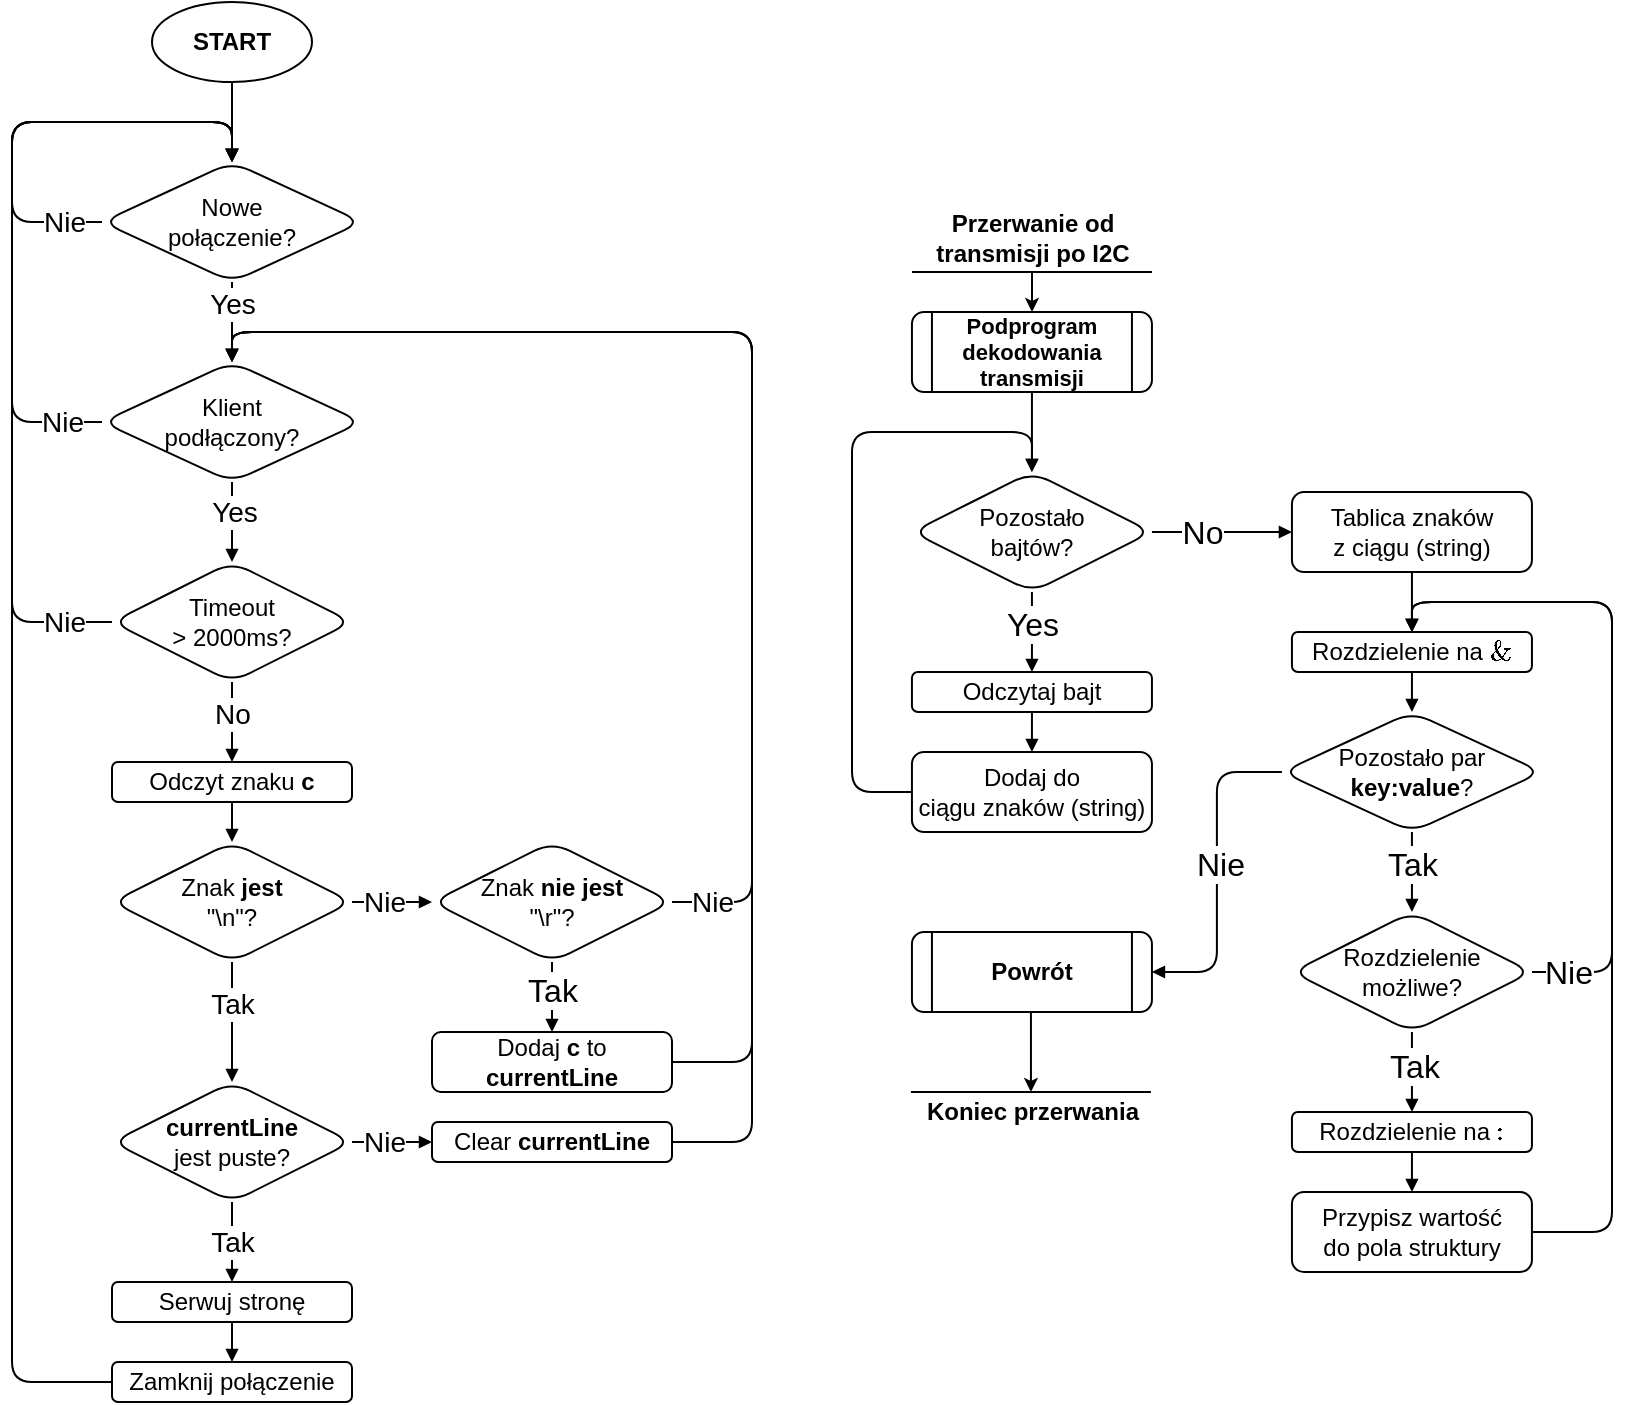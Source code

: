 <mxfile version="21.6.8" type="device">
  <diagram name="Page-1" id="bfn0fZ-irHN9iNtzZczI">
    <mxGraphModel dx="1819" dy="1214" grid="1" gridSize="5" guides="1" tooltips="1" connect="1" arrows="1" fold="1" page="0" pageScale="1" pageWidth="1169" pageHeight="827" math="0" shadow="0">
      <root>
        <mxCell id="0" />
        <mxCell id="1" parent="0" />
        <mxCell id="fBMT8fSlZUNq6wW_new5-80" style="edgeStyle=orthogonalEdgeStyle;rounded=1;orthogonalLoop=1;jettySize=auto;html=1;fontSize=12;startSize=8;endSize=4;entryX=0.5;entryY=0;entryDx=0;entryDy=0;fontFamily=Arimo;endArrow=block;endFill=1;" parent="1" source="fBMT8fSlZUNq6wW_new5-76" target="fBMT8fSlZUNq6wW_new5-29" edge="1">
          <mxGeometry relative="1" as="geometry">
            <mxPoint x="300" y="445" as="targetPoint" />
            <Array as="points">
              <mxPoint x="260" y="490" />
              <mxPoint x="260" y="85" />
              <mxPoint y="85" />
            </Array>
          </mxGeometry>
        </mxCell>
        <mxCell id="fBMT8fSlZUNq6wW_new5-73" style="edgeStyle=orthogonalEdgeStyle;rounded=1;orthogonalLoop=1;jettySize=auto;html=1;entryX=0.5;entryY=0;entryDx=0;entryDy=0;fontSize=12;startSize=8;endSize=4;fontFamily=Arimo;endArrow=block;endFill=1;" parent="1" source="fBMT8fSlZUNq6wW_new5-58" target="fBMT8fSlZUNq6wW_new5-29" edge="1">
          <mxGeometry relative="1" as="geometry">
            <Array as="points">
              <mxPoint x="260" y="450" />
              <mxPoint x="260" y="85" />
              <mxPoint y="85" />
            </Array>
          </mxGeometry>
        </mxCell>
        <mxCell id="fBMT8fSlZUNq6wW_new5-39" style="edgeStyle=none;curved=1;rounded=0;orthogonalLoop=1;jettySize=auto;html=1;fontSize=12;startSize=8;endSize=4;fontFamily=Arimo;endArrow=block;endFill=1;entryX=0.5;entryY=0;entryDx=0;entryDy=0;" parent="1" source="fBMT8fSlZUNq6wW_new5-2" target="fBMT8fSlZUNq6wW_new5-26" edge="1">
          <mxGeometry relative="1" as="geometry">
            <mxPoint x="30" y="-10" as="targetPoint" />
          </mxGeometry>
        </mxCell>
        <mxCell id="fBMT8fSlZUNq6wW_new5-2" value="START" style="ellipse;whiteSpace=wrap;html=1;fontSize=12;fontFamily=Arimo;fontStyle=1" parent="1" vertex="1">
          <mxGeometry x="-40" y="-80" width="80" height="40" as="geometry" />
        </mxCell>
        <mxCell id="fBMT8fSlZUNq6wW_new5-31" style="edgeStyle=none;curved=1;rounded=0;orthogonalLoop=1;jettySize=auto;html=1;fontSize=12;startSize=8;endSize=4;fontFamily=Arimo;exitX=0.5;exitY=1;exitDx=0;exitDy=0;exitPerimeter=0;endArrow=block;endFill=1;" parent="1" source="fBMT8fSlZUNq6wW_new5-26" target="fBMT8fSlZUNq6wW_new5-29" edge="1">
          <mxGeometry relative="1" as="geometry" />
        </mxCell>
        <mxCell id="fBMT8fSlZUNq6wW_new5-32" value="Yes" style="edgeLabel;html=1;align=center;verticalAlign=middle;resizable=0;points=[];fontSize=14;fontFamily=Arimo;" parent="fBMT8fSlZUNq6wW_new5-31" vertex="1" connectable="0">
          <mxGeometry x="-0.322" y="1" relative="1" as="geometry">
            <mxPoint x="-1" y="-3" as="offset" />
          </mxGeometry>
        </mxCell>
        <mxCell id="IlMoIgSYZMp1n6M1-Ipx-1" style="edgeStyle=orthogonalEdgeStyle;rounded=1;orthogonalLoop=1;jettySize=auto;html=1;fontSize=12;startSize=8;endSize=4;endArrow=block;endFill=1;exitX=0;exitY=0.5;exitDx=0;exitDy=0;entryX=0.5;entryY=0;entryDx=0;entryDy=0;fontFamily=Arimo;" parent="1" source="fBMT8fSlZUNq6wW_new5-26" target="fBMT8fSlZUNq6wW_new5-26" edge="1">
          <mxGeometry relative="1" as="geometry">
            <mxPoint x="-85" y="-80" as="targetPoint" />
            <mxPoint x="-200" as="sourcePoint" />
            <Array as="points">
              <mxPoint x="-110" y="30" />
              <mxPoint x="-110" y="-20" />
              <mxPoint y="-20" />
            </Array>
          </mxGeometry>
        </mxCell>
        <mxCell id="IlMoIgSYZMp1n6M1-Ipx-2" value="Nie" style="edgeLabel;html=1;align=center;verticalAlign=middle;resizable=0;points=[];fontSize=14;fontFamily=Arimo;" parent="IlMoIgSYZMp1n6M1-Ipx-1" vertex="1" connectable="0">
          <mxGeometry x="-0.749" y="-1" relative="1" as="geometry">
            <mxPoint x="9" y="1" as="offset" />
          </mxGeometry>
        </mxCell>
        <mxCell id="fBMT8fSlZUNq6wW_new5-26" value="Nowe&lt;br&gt;połączenie?" style="rhombus;whiteSpace=wrap;html=1;fontFamily=Arimo;fontSize=12;strokeWidth=1;rounded=1;" parent="1" vertex="1">
          <mxGeometry x="-65" width="130" height="60" as="geometry" />
        </mxCell>
        <mxCell id="fBMT8fSlZUNq6wW_new5-33" style="edgeStyle=none;curved=1;rounded=0;orthogonalLoop=1;jettySize=auto;html=1;fontSize=12;startSize=8;endSize=4;fontFamily=Arimo;endArrow=block;endFill=1;" parent="1" source="fBMT8fSlZUNq6wW_new5-29" target="fBMT8fSlZUNq6wW_new5-30" edge="1">
          <mxGeometry relative="1" as="geometry" />
        </mxCell>
        <mxCell id="fBMT8fSlZUNq6wW_new5-34" value="Yes" style="edgeLabel;html=1;align=center;verticalAlign=middle;resizable=0;points=[];fontSize=14;fontFamily=Arimo;" parent="fBMT8fSlZUNq6wW_new5-33" vertex="1" connectable="0">
          <mxGeometry x="-0.406" y="1" relative="1" as="geometry">
            <mxPoint y="3" as="offset" />
          </mxGeometry>
        </mxCell>
        <mxCell id="fBMT8fSlZUNq6wW_new5-70" style="edgeStyle=orthogonalEdgeStyle;rounded=1;orthogonalLoop=1;jettySize=auto;html=1;fontSize=12;startSize=8;endSize=4;exitX=0;exitY=0.5;exitDx=0;exitDy=0;fontFamily=Arimo;endArrow=block;endFill=1;entryX=0.5;entryY=0;entryDx=0;entryDy=0;" parent="1" source="fBMT8fSlZUNq6wW_new5-29" target="fBMT8fSlZUNq6wW_new5-26" edge="1">
          <mxGeometry relative="1" as="geometry">
            <Array as="points">
              <mxPoint x="-110" y="130" />
              <mxPoint x="-110" y="-20" />
              <mxPoint y="-20" />
            </Array>
            <mxPoint x="25" y="-30" as="targetPoint" />
          </mxGeometry>
        </mxCell>
        <mxCell id="fBMT8fSlZUNq6wW_new5-71" value="Nie" style="edgeLabel;html=1;align=center;verticalAlign=middle;resizable=0;points=[];fontSize=14;fontFamily=Arimo;" parent="fBMT8fSlZUNq6wW_new5-70" vertex="1" connectable="0">
          <mxGeometry x="-0.88" y="-1" relative="1" as="geometry">
            <mxPoint x="-1" y="1" as="offset" />
          </mxGeometry>
        </mxCell>
        <mxCell id="fBMT8fSlZUNq6wW_new5-29" value="Klient&lt;br&gt;podłączony?" style="rhombus;whiteSpace=wrap;html=1;fontFamily=Arimo;fontSize=12;strokeWidth=1;rounded=1;" parent="1" vertex="1">
          <mxGeometry x="-65" y="100" width="130" height="60" as="geometry" />
        </mxCell>
        <mxCell id="fBMT8fSlZUNq6wW_new5-50" style="edgeStyle=none;curved=1;rounded=0;orthogonalLoop=1;jettySize=auto;html=1;fontSize=12;startSize=8;endSize=4;fontFamily=Arimo;endArrow=block;endFill=1;" parent="1" source="fBMT8fSlZUNq6wW_new5-30" target="fBMT8fSlZUNq6wW_new5-40" edge="1">
          <mxGeometry relative="1" as="geometry" />
        </mxCell>
        <mxCell id="fBMT8fSlZUNq6wW_new5-51" value="No" style="edgeLabel;html=1;align=center;verticalAlign=middle;resizable=0;points=[];fontSize=14;fontFamily=Arimo;" parent="fBMT8fSlZUNq6wW_new5-50" vertex="1" connectable="0">
          <mxGeometry x="-0.633" relative="1" as="geometry">
            <mxPoint y="8" as="offset" />
          </mxGeometry>
        </mxCell>
        <mxCell id="fBMT8fSlZUNq6wW_new5-68" style="edgeStyle=orthogonalEdgeStyle;rounded=1;orthogonalLoop=1;jettySize=auto;html=1;fontSize=12;startSize=8;endSize=4;exitX=0;exitY=0.5;exitDx=0;exitDy=0;fontFamily=Arimo;endArrow=block;endFill=1;entryX=0.5;entryY=0;entryDx=0;entryDy=0;" parent="1" source="fBMT8fSlZUNq6wW_new5-30" target="fBMT8fSlZUNq6wW_new5-26" edge="1">
          <mxGeometry relative="1" as="geometry">
            <Array as="points">
              <mxPoint x="-110" y="230" />
              <mxPoint x="-110" y="-20" />
              <mxPoint y="-20" />
            </Array>
            <mxPoint x="-20" y="-30" as="targetPoint" />
          </mxGeometry>
        </mxCell>
        <mxCell id="fBMT8fSlZUNq6wW_new5-69" value="Nie" style="edgeLabel;html=1;align=center;verticalAlign=middle;resizable=0;points=[];fontSize=14;fontFamily=Arimo;" parent="fBMT8fSlZUNq6wW_new5-68" vertex="1" connectable="0">
          <mxGeometry x="-0.867" y="-1" relative="1" as="geometry">
            <mxPoint x="4" y="1" as="offset" />
          </mxGeometry>
        </mxCell>
        <mxCell id="fBMT8fSlZUNq6wW_new5-30" value="Timeout&lt;br&gt;&amp;gt; 2000ms?" style="rhombus;whiteSpace=wrap;html=1;fontFamily=Arimo;fontSize=12;strokeWidth=1;rounded=1;" parent="1" vertex="1">
          <mxGeometry x="-60" y="200" width="120" height="60" as="geometry" />
        </mxCell>
        <mxCell id="fBMT8fSlZUNq6wW_new5-88" style="edgeStyle=none;curved=1;rounded=0;orthogonalLoop=1;jettySize=auto;html=1;fontSize=12;startSize=8;endSize=4;fontFamily=Arimo;endArrow=block;endFill=1;" parent="1" source="fBMT8fSlZUNq6wW_new5-40" target="fBMT8fSlZUNq6wW_new5-41" edge="1">
          <mxGeometry relative="1" as="geometry" />
        </mxCell>
        <mxCell id="fBMT8fSlZUNq6wW_new5-40" value="Odczyt znaku&amp;nbsp;&lt;b&gt;c&lt;/b&gt;" style="rounded=1;whiteSpace=wrap;html=1;fontSize=12;fontFamily=Arimo;" parent="1" vertex="1">
          <mxGeometry x="-60" y="300" width="120" height="20" as="geometry" />
        </mxCell>
        <mxCell id="fBMT8fSlZUNq6wW_new5-44" style="edgeStyle=none;curved=1;rounded=0;orthogonalLoop=1;jettySize=auto;html=1;fontSize=12;startSize=8;endSize=4;fontFamily=Arimo;endArrow=block;endFill=1;" parent="1" source="fBMT8fSlZUNq6wW_new5-41" target="fBMT8fSlZUNq6wW_new5-43" edge="1">
          <mxGeometry relative="1" as="geometry" />
        </mxCell>
        <mxCell id="fBMT8fSlZUNq6wW_new5-46" value="Tak" style="edgeLabel;html=1;align=center;verticalAlign=middle;resizable=0;points=[];fontSize=14;fontFamily=Arimo;" parent="fBMT8fSlZUNq6wW_new5-44" vertex="1" connectable="0">
          <mxGeometry x="-0.253" y="-1" relative="1" as="geometry">
            <mxPoint x="1" y="-2" as="offset" />
          </mxGeometry>
        </mxCell>
        <mxCell id="fBMT8fSlZUNq6wW_new5-56" style="edgeStyle=none;curved=1;rounded=0;orthogonalLoop=1;jettySize=auto;html=1;fontSize=12;startSize=8;endSize=4;fontFamily=Arimo;endArrow=block;endFill=1;" parent="1" source="fBMT8fSlZUNq6wW_new5-41" target="fBMT8fSlZUNq6wW_new5-42" edge="1">
          <mxGeometry relative="1" as="geometry" />
        </mxCell>
        <mxCell id="fBMT8fSlZUNq6wW_new5-78" value="Nie" style="edgeLabel;html=1;align=center;verticalAlign=middle;resizable=0;points=[];fontSize=14;fontFamily=Arimo;" parent="fBMT8fSlZUNq6wW_new5-56" vertex="1" connectable="0">
          <mxGeometry x="-0.628" y="1" relative="1" as="geometry">
            <mxPoint x="8" y="1" as="offset" />
          </mxGeometry>
        </mxCell>
        <mxCell id="fBMT8fSlZUNq6wW_new5-41" value="Znak &lt;b&gt;jest&lt;/b&gt;&lt;br&gt;&quot;\n&quot;?" style="rhombus;whiteSpace=wrap;html=1;fontFamily=Arimo;fontSize=12;strokeWidth=1;rounded=1;" parent="1" vertex="1">
          <mxGeometry x="-60" y="340" width="120" height="60" as="geometry" />
        </mxCell>
        <mxCell id="fBMT8fSlZUNq6wW_new5-59" style="edgeStyle=none;curved=1;rounded=0;orthogonalLoop=1;jettySize=auto;html=1;fontSize=12;startSize=8;endSize=4;fontFamily=Arimo;endArrow=block;endFill=1;" parent="1" source="fBMT8fSlZUNq6wW_new5-42" target="fBMT8fSlZUNq6wW_new5-58" edge="1">
          <mxGeometry relative="1" as="geometry" />
        </mxCell>
        <mxCell id="fBMT8fSlZUNq6wW_new5-60" value="Tak" style="edgeLabel;html=1;align=center;verticalAlign=middle;resizable=0;points=[];fontSize=16;fontFamily=Arimo;" parent="fBMT8fSlZUNq6wW_new5-59" vertex="1" connectable="0">
          <mxGeometry x="-0.293" relative="1" as="geometry">
            <mxPoint y="1" as="offset" />
          </mxGeometry>
        </mxCell>
        <mxCell id="fBMT8fSlZUNq6wW_new5-72" style="edgeStyle=orthogonalEdgeStyle;rounded=1;orthogonalLoop=1;jettySize=auto;html=1;fontSize=12;startSize=8;endSize=4;exitX=1;exitY=0.5;exitDx=0;exitDy=0;fontFamily=Arimo;endArrow=block;endFill=1;" parent="1" source="fBMT8fSlZUNq6wW_new5-42" edge="1">
          <mxGeometry relative="1" as="geometry">
            <mxPoint y="100" as="targetPoint" />
            <Array as="points">
              <mxPoint x="260" y="370" />
              <mxPoint x="260" y="85" />
              <mxPoint y="85" />
            </Array>
          </mxGeometry>
        </mxCell>
        <mxCell id="fBMT8fSlZUNq6wW_new5-75" value="Nie" style="edgeLabel;html=1;align=center;verticalAlign=middle;resizable=0;points=[];fontSize=14;fontFamily=Arimo;" parent="fBMT8fSlZUNq6wW_new5-72" vertex="1" connectable="0">
          <mxGeometry x="-0.871" relative="1" as="geometry">
            <mxPoint x="-19" as="offset" />
          </mxGeometry>
        </mxCell>
        <mxCell id="fBMT8fSlZUNq6wW_new5-42" value="Znak &lt;b&gt;nie jest&lt;/b&gt;&lt;br&gt;&quot;\r&quot;?" style="rhombus;whiteSpace=wrap;html=1;fontFamily=Arimo;fontSize=12;strokeWidth=1;rounded=1;" parent="1" vertex="1">
          <mxGeometry x="100" y="340" width="120" height="60" as="geometry" />
        </mxCell>
        <mxCell id="fBMT8fSlZUNq6wW_new5-48" style="edgeStyle=none;curved=1;rounded=0;orthogonalLoop=1;jettySize=auto;html=1;fontSize=12;startSize=8;endSize=4;fontFamily=Arimo;endArrow=block;endFill=1;" parent="1" source="fBMT8fSlZUNq6wW_new5-43" target="fBMT8fSlZUNq6wW_new5-47" edge="1">
          <mxGeometry relative="1" as="geometry" />
        </mxCell>
        <mxCell id="fBMT8fSlZUNq6wW_new5-49" value="Tak" style="edgeLabel;html=1;align=center;verticalAlign=middle;resizable=0;points=[];fontSize=14;fontFamily=Arimo;" parent="fBMT8fSlZUNq6wW_new5-48" vertex="1" connectable="0">
          <mxGeometry x="-0.597" relative="1" as="geometry">
            <mxPoint y="12" as="offset" />
          </mxGeometry>
        </mxCell>
        <mxCell id="fBMT8fSlZUNq6wW_new5-77" style="edgeStyle=none;curved=1;rounded=0;orthogonalLoop=1;jettySize=auto;html=1;fontSize=12;startSize=8;endSize=4;fontFamily=Arimo;endArrow=block;endFill=1;" parent="1" source="fBMT8fSlZUNq6wW_new5-43" target="fBMT8fSlZUNq6wW_new5-76" edge="1">
          <mxGeometry relative="1" as="geometry" />
        </mxCell>
        <mxCell id="fBMT8fSlZUNq6wW_new5-79" value="Nie" style="edgeLabel;html=1;align=center;verticalAlign=middle;resizable=0;points=[];fontSize=14;fontFamily=Arimo;" parent="fBMT8fSlZUNq6wW_new5-77" vertex="1" connectable="0">
          <mxGeometry x="-0.517" relative="1" as="geometry">
            <mxPoint x="6" as="offset" />
          </mxGeometry>
        </mxCell>
        <mxCell id="fBMT8fSlZUNq6wW_new5-43" value="&lt;b&gt;currentLine&lt;/b&gt;&lt;br&gt;jest puste?" style="rhombus;whiteSpace=wrap;html=1;fontFamily=Arimo;fontSize=12;strokeWidth=1;rounded=1;" parent="1" vertex="1">
          <mxGeometry x="-60" y="460" width="120" height="60" as="geometry" />
        </mxCell>
        <mxCell id="fBMT8fSlZUNq6wW_new5-89" style="edgeStyle=none;curved=1;rounded=0;orthogonalLoop=1;jettySize=auto;html=1;fontSize=12;startSize=8;endSize=4;fontFamily=Arimo;endArrow=block;endFill=1;" parent="1" source="fBMT8fSlZUNq6wW_new5-47" target="fBMT8fSlZUNq6wW_new5-53" edge="1">
          <mxGeometry relative="1" as="geometry" />
        </mxCell>
        <mxCell id="fBMT8fSlZUNq6wW_new5-47" value="Serwuj stronę" style="rounded=1;whiteSpace=wrap;html=1;fontSize=12;fontFamily=Arimo;" parent="1" vertex="1">
          <mxGeometry x="-60" y="560" width="120" height="20" as="geometry" />
        </mxCell>
        <mxCell id="fBMT8fSlZUNq6wW_new5-67" style="edgeStyle=orthogonalEdgeStyle;rounded=1;orthogonalLoop=1;jettySize=auto;html=1;entryX=0.5;entryY=0;entryDx=0;entryDy=0;fontSize=12;startSize=8;endSize=4;exitX=0;exitY=0.5;exitDx=0;exitDy=0;fontFamily=Arimo;endArrow=block;endFill=1;" parent="1" source="fBMT8fSlZUNq6wW_new5-53" target="fBMT8fSlZUNq6wW_new5-26" edge="1">
          <mxGeometry relative="1" as="geometry">
            <Array as="points">
              <mxPoint x="-110" y="610" />
              <mxPoint x="-110" y="-20" />
              <mxPoint y="-20" />
            </Array>
          </mxGeometry>
        </mxCell>
        <mxCell id="fBMT8fSlZUNq6wW_new5-53" value="Zamknij połączenie" style="rounded=1;whiteSpace=wrap;html=1;fontSize=12;fontFamily=Arimo;" parent="1" vertex="1">
          <mxGeometry x="-60" y="600" width="120" height="20" as="geometry" />
        </mxCell>
        <mxCell id="fBMT8fSlZUNq6wW_new5-58" value="Dodaj&amp;nbsp;&lt;b&gt;c&lt;/b&gt;&amp;nbsp;to&lt;br&gt;&lt;b&gt;currentLine&lt;/b&gt;" style="rounded=1;whiteSpace=wrap;html=1;fontSize=12;fontFamily=Arimo;" parent="1" vertex="1">
          <mxGeometry x="100" y="435" width="120" height="30" as="geometry" />
        </mxCell>
        <mxCell id="fBMT8fSlZUNq6wW_new5-76" value="Clear &lt;b&gt;currentLine&lt;/b&gt;" style="rounded=1;whiteSpace=wrap;html=1;fontSize=12;fontFamily=Arimo;" parent="1" vertex="1">
          <mxGeometry x="100" y="480" width="120" height="20" as="geometry" />
        </mxCell>
        <mxCell id="fBMT8fSlZUNq6wW_new5-91" value="" style="group;fontStyle=1;fontFamily=Arimo;" parent="1" vertex="1" connectable="0">
          <mxGeometry x="339.97" y="75" width="120" height="40" as="geometry" />
        </mxCell>
        <mxCell id="fBMT8fSlZUNq6wW_new5-92" value="Podprogram&lt;br style=&quot;font-size: 11px;&quot;&gt;dekodowania&lt;br style=&quot;font-size: 11px;&quot;&gt;transmisji" style="rounded=1;whiteSpace=wrap;html=1;fontSize=11;fontFamily=Arimo;fontStyle=1" parent="fBMT8fSlZUNq6wW_new5-91" vertex="1">
          <mxGeometry width="120" height="40" as="geometry" />
        </mxCell>
        <mxCell id="fBMT8fSlZUNq6wW_new5-93" value="" style="endArrow=none;html=1;rounded=0;fontSize=12;startSize=8;endSize=8;curved=1;fontStyle=1;fontFamily=Arimo;" parent="fBMT8fSlZUNq6wW_new5-91" edge="1">
          <mxGeometry width="50" height="50" relative="1" as="geometry">
            <mxPoint x="10" y="40" as="sourcePoint" />
            <mxPoint x="10" as="targetPoint" />
          </mxGeometry>
        </mxCell>
        <mxCell id="fBMT8fSlZUNq6wW_new5-94" value="" style="endArrow=none;html=1;rounded=0;fontSize=12;startSize=8;endSize=8;curved=1;fontStyle=1;fontFamily=Arimo;" parent="fBMT8fSlZUNq6wW_new5-91" edge="1">
          <mxGeometry width="50" height="50" relative="1" as="geometry">
            <mxPoint x="110" y="40" as="sourcePoint" />
            <mxPoint x="110" as="targetPoint" />
          </mxGeometry>
        </mxCell>
        <mxCell id="fBMT8fSlZUNq6wW_new5-95" value="" style="group;fontStyle=1;fontFamily=Arimo;" parent="1" vertex="1" connectable="0">
          <mxGeometry x="339.97" y="385" width="120" height="40" as="geometry" />
        </mxCell>
        <mxCell id="fBMT8fSlZUNq6wW_new5-96" value="Powrót" style="rounded=1;whiteSpace=wrap;html=1;fontSize=12;fontFamily=Arimo;fontStyle=1" parent="fBMT8fSlZUNq6wW_new5-95" vertex="1">
          <mxGeometry width="120" height="40" as="geometry" />
        </mxCell>
        <mxCell id="fBMT8fSlZUNq6wW_new5-97" value="" style="endArrow=none;html=1;rounded=0;fontSize=12;startSize=8;endSize=8;curved=1;fontStyle=1;fontFamily=Arimo;" parent="fBMT8fSlZUNq6wW_new5-95" edge="1">
          <mxGeometry width="50" height="50" relative="1" as="geometry">
            <mxPoint x="10" y="40" as="sourcePoint" />
            <mxPoint x="10" as="targetPoint" />
          </mxGeometry>
        </mxCell>
        <mxCell id="fBMT8fSlZUNq6wW_new5-98" value="" style="endArrow=none;html=1;rounded=0;fontSize=12;startSize=8;endSize=8;curved=1;fontStyle=1;fontFamily=Arimo;" parent="fBMT8fSlZUNq6wW_new5-95" edge="1">
          <mxGeometry width="50" height="50" relative="1" as="geometry">
            <mxPoint x="110" y="40" as="sourcePoint" />
            <mxPoint x="110" as="targetPoint" />
          </mxGeometry>
        </mxCell>
        <mxCell id="fBMT8fSlZUNq6wW_new5-105" style="edgeStyle=none;curved=1;rounded=0;orthogonalLoop=1;jettySize=auto;html=1;fontSize=12;startSize=8;endSize=4;fontFamily=Arimo;endArrow=block;endFill=1;" parent="1" source="fBMT8fSlZUNq6wW_new5-101" target="fBMT8fSlZUNq6wW_new5-102" edge="1">
          <mxGeometry relative="1" as="geometry" />
        </mxCell>
        <mxCell id="fBMT8fSlZUNq6wW_new5-106" value="Yes" style="edgeLabel;html=1;align=center;verticalAlign=middle;resizable=0;points=[];fontSize=16;fontFamily=Arimo;" parent="fBMT8fSlZUNq6wW_new5-105" vertex="1" connectable="0">
          <mxGeometry x="-0.391" relative="1" as="geometry">
            <mxPoint y="4" as="offset" />
          </mxGeometry>
        </mxCell>
        <mxCell id="fBMT8fSlZUNq6wW_new5-136" style="edgeStyle=none;curved=1;rounded=0;orthogonalLoop=1;jettySize=auto;html=1;fontSize=12;startSize=8;endSize=4;fontFamily=Arimo;endArrow=block;endFill=1;" parent="1" source="fBMT8fSlZUNq6wW_new5-101" target="fBMT8fSlZUNq6wW_new5-104" edge="1">
          <mxGeometry relative="1" as="geometry" />
        </mxCell>
        <mxCell id="fBMT8fSlZUNq6wW_new5-138" value="No" style="edgeLabel;html=1;align=center;verticalAlign=middle;resizable=0;points=[];fontSize=16;fontFamily=Arimo;" parent="fBMT8fSlZUNq6wW_new5-136" vertex="1" connectable="0">
          <mxGeometry x="-0.526" y="2" relative="1" as="geometry">
            <mxPoint x="8" y="2" as="offset" />
          </mxGeometry>
        </mxCell>
        <mxCell id="fBMT8fSlZUNq6wW_new5-101" value="Pozostało&lt;br&gt;bajtów?" style="rhombus;whiteSpace=wrap;html=1;fontFamily=Arimo;fontSize=12;strokeWidth=1;rounded=1;" parent="1" vertex="1">
          <mxGeometry x="339.97" y="155" width="120" height="60" as="geometry" />
        </mxCell>
        <mxCell id="fBMT8fSlZUNq6wW_new5-107" style="edgeStyle=none;curved=1;rounded=0;orthogonalLoop=1;jettySize=auto;html=1;fontSize=12;startSize=8;endSize=4;fontFamily=Arimo;endArrow=block;endFill=1;" parent="1" source="fBMT8fSlZUNq6wW_new5-102" target="fBMT8fSlZUNq6wW_new5-103" edge="1">
          <mxGeometry relative="1" as="geometry" />
        </mxCell>
        <mxCell id="fBMT8fSlZUNq6wW_new5-102" value="Odczytaj bajt" style="rounded=1;whiteSpace=wrap;html=1;fontSize=12;fontFamily=Arimo;" parent="1" vertex="1">
          <mxGeometry x="339.97" y="255" width="120" height="20" as="geometry" />
        </mxCell>
        <mxCell id="fBMT8fSlZUNq6wW_new5-108" style="edgeStyle=orthogonalEdgeStyle;rounded=1;orthogonalLoop=1;jettySize=auto;html=1;fontSize=12;startSize=8;endSize=4;entryX=0.5;entryY=0;entryDx=0;entryDy=0;fontFamily=Arimo;endArrow=block;endFill=1;" parent="1" source="fBMT8fSlZUNq6wW_new5-103" target="fBMT8fSlZUNq6wW_new5-101" edge="1">
          <mxGeometry relative="1" as="geometry">
            <mxPoint x="514.97" y="295" as="targetPoint" />
            <Array as="points">
              <mxPoint x="310" y="315" />
              <mxPoint x="310" y="135" />
              <mxPoint x="400" y="135" />
            </Array>
          </mxGeometry>
        </mxCell>
        <mxCell id="fBMT8fSlZUNq6wW_new5-103" value="Dodaj do&lt;br&gt;ciągu znaków (string)" style="rounded=1;whiteSpace=wrap;html=1;fontSize=12;fontFamily=Arimo;" parent="1" vertex="1">
          <mxGeometry x="339.97" y="295" width="120" height="40" as="geometry" />
        </mxCell>
        <mxCell id="fBMT8fSlZUNq6wW_new5-113" style="edgeStyle=none;curved=1;rounded=0;orthogonalLoop=1;jettySize=auto;html=1;fontSize=12;startSize=8;endSize=4;fontFamily=Arimo;endArrow=block;endFill=1;" parent="1" source="fBMT8fSlZUNq6wW_new5-104" target="fBMT8fSlZUNq6wW_new5-111" edge="1">
          <mxGeometry relative="1" as="geometry" />
        </mxCell>
        <mxCell id="fBMT8fSlZUNq6wW_new5-104" value="Tablica znaków&lt;br&gt;z ciągu (string)" style="rounded=1;whiteSpace=wrap;html=1;fontSize=12;fontFamily=Arimo;" parent="1" vertex="1">
          <mxGeometry x="529.97" y="165" width="120" height="40" as="geometry" />
        </mxCell>
        <mxCell id="fBMT8fSlZUNq6wW_new5-114" style="edgeStyle=none;curved=1;rounded=0;orthogonalLoop=1;jettySize=auto;html=1;fontSize=12;startSize=8;endSize=4;fontFamily=Arimo;endArrow=block;endFill=1;" parent="1" source="fBMT8fSlZUNq6wW_new5-111" target="fBMT8fSlZUNq6wW_new5-112" edge="1">
          <mxGeometry relative="1" as="geometry" />
        </mxCell>
        <mxCell id="fBMT8fSlZUNq6wW_new5-111" value="Rozdzielenie na `&amp;amp;`" style="rounded=1;whiteSpace=wrap;html=1;fontSize=12;fontFamily=Arimo;" parent="1" vertex="1">
          <mxGeometry x="529.97" y="235" width="120" height="20" as="geometry" />
        </mxCell>
        <mxCell id="fBMT8fSlZUNq6wW_new5-124" style="edgeStyle=none;curved=1;rounded=0;orthogonalLoop=1;jettySize=auto;html=1;fontSize=12;startSize=8;endSize=4;fontFamily=Arimo;endArrow=block;endFill=1;" parent="1" source="fBMT8fSlZUNq6wW_new5-112" target="fBMT8fSlZUNq6wW_new5-118" edge="1">
          <mxGeometry relative="1" as="geometry" />
        </mxCell>
        <mxCell id="fBMT8fSlZUNq6wW_new5-125" value="Tak" style="edgeLabel;html=1;align=center;verticalAlign=middle;resizable=0;points=[];fontSize=16;fontFamily=Arimo;" parent="fBMT8fSlZUNq6wW_new5-124" vertex="1" connectable="0">
          <mxGeometry x="-0.333" y="1" relative="1" as="geometry">
            <mxPoint x="-1" y="2" as="offset" />
          </mxGeometry>
        </mxCell>
        <mxCell id="fBMT8fSlZUNq6wW_new5-139" style="edgeStyle=orthogonalEdgeStyle;rounded=1;orthogonalLoop=1;jettySize=auto;html=1;entryX=1;entryY=0.5;entryDx=0;entryDy=0;fontSize=12;startSize=8;endSize=4;fontFamily=Arimo;endArrow=block;endFill=1;" parent="1" source="fBMT8fSlZUNq6wW_new5-112" target="fBMT8fSlZUNq6wW_new5-96" edge="1">
          <mxGeometry relative="1" as="geometry" />
        </mxCell>
        <mxCell id="fBMT8fSlZUNq6wW_new5-140" value="Nie" style="edgeLabel;html=1;align=center;verticalAlign=middle;resizable=0;points=[];fontSize=16;fontFamily=Arimo;" parent="fBMT8fSlZUNq6wW_new5-139" vertex="1" connectable="0">
          <mxGeometry x="-0.148" y="1" relative="1" as="geometry">
            <mxPoint y="8" as="offset" />
          </mxGeometry>
        </mxCell>
        <mxCell id="fBMT8fSlZUNq6wW_new5-112" value="Pozostało par&lt;b&gt; key:value&lt;/b&gt;?" style="rhombus;whiteSpace=wrap;html=1;fontFamily=Arimo;fontSize=12;strokeWidth=1;rounded=1;" parent="1" vertex="1">
          <mxGeometry x="524.94" y="275" width="130.06" height="60" as="geometry" />
        </mxCell>
        <mxCell id="fBMT8fSlZUNq6wW_new5-130" style="edgeStyle=none;curved=1;rounded=0;orthogonalLoop=1;jettySize=auto;html=1;fontSize=12;startSize=8;endSize=4;fontFamily=Arimo;endArrow=block;endFill=1;" parent="1" source="fBMT8fSlZUNq6wW_new5-115" target="fBMT8fSlZUNq6wW_new5-120" edge="1">
          <mxGeometry relative="1" as="geometry" />
        </mxCell>
        <mxCell id="fBMT8fSlZUNq6wW_new5-115" value="Rozdzielenie na `:`" style="rounded=1;whiteSpace=wrap;html=1;fontSize=12;fontFamily=Arimo;" parent="1" vertex="1">
          <mxGeometry x="529.97" y="475" width="120" height="20" as="geometry" />
        </mxCell>
        <mxCell id="fBMT8fSlZUNq6wW_new5-122" style="edgeStyle=orthogonalEdgeStyle;rounded=1;orthogonalLoop=1;jettySize=auto;html=1;entryX=0.5;entryY=0;entryDx=0;entryDy=0;fontSize=12;startSize=8;endSize=4;fontFamily=Arimo;endArrow=block;endFill=1;" parent="1" source="fBMT8fSlZUNq6wW_new5-118" target="fBMT8fSlZUNq6wW_new5-111" edge="1">
          <mxGeometry relative="1" as="geometry">
            <Array as="points">
              <mxPoint x="690" y="405" />
              <mxPoint x="690" y="220" />
              <mxPoint x="590" y="220" />
            </Array>
          </mxGeometry>
        </mxCell>
        <mxCell id="fBMT8fSlZUNq6wW_new5-123" value="Nie" style="edgeLabel;html=1;align=center;verticalAlign=middle;resizable=0;points=[];fontSize=16;fontFamily=Arimo;" parent="fBMT8fSlZUNq6wW_new5-122" vertex="1" connectable="0">
          <mxGeometry x="-0.758" y="1" relative="1" as="geometry">
            <mxPoint x="-21" y="1" as="offset" />
          </mxGeometry>
        </mxCell>
        <mxCell id="fBMT8fSlZUNq6wW_new5-126" style="edgeStyle=none;curved=1;rounded=0;orthogonalLoop=1;jettySize=auto;html=1;fontSize=12;startSize=8;endSize=4;fontFamily=Arimo;endArrow=block;endFill=1;" parent="1" source="fBMT8fSlZUNq6wW_new5-118" target="fBMT8fSlZUNq6wW_new5-115" edge="1">
          <mxGeometry relative="1" as="geometry" />
        </mxCell>
        <mxCell id="fBMT8fSlZUNq6wW_new5-127" value="Tak" style="edgeLabel;html=1;align=center;verticalAlign=middle;resizable=0;points=[];fontSize=16;fontFamily=Arimo;" parent="fBMT8fSlZUNq6wW_new5-126" vertex="1" connectable="0">
          <mxGeometry x="-0.178" y="1" relative="1" as="geometry">
            <mxPoint as="offset" />
          </mxGeometry>
        </mxCell>
        <mxCell id="fBMT8fSlZUNq6wW_new5-118" value="Rozdzielenie&lt;br&gt;możliwe?" style="rhombus;whiteSpace=wrap;html=1;fontFamily=Arimo;fontSize=12;strokeWidth=1;rounded=1;" parent="1" vertex="1">
          <mxGeometry x="529.97" y="375" width="120" height="60" as="geometry" />
        </mxCell>
        <mxCell id="fBMT8fSlZUNq6wW_new5-129" style="edgeStyle=orthogonalEdgeStyle;rounded=1;orthogonalLoop=1;jettySize=auto;html=1;entryX=0.5;entryY=0;entryDx=0;entryDy=0;fontSize=12;startSize=8;endSize=4;fontFamily=Arimo;endArrow=block;endFill=1;" parent="1" source="fBMT8fSlZUNq6wW_new5-120" target="fBMT8fSlZUNq6wW_new5-111" edge="1">
          <mxGeometry relative="1" as="geometry">
            <Array as="points">
              <mxPoint x="690" y="535" />
              <mxPoint x="690" y="220" />
              <mxPoint x="590" y="220" />
            </Array>
          </mxGeometry>
        </mxCell>
        <mxCell id="fBMT8fSlZUNq6wW_new5-120" value="Przypisz wartość&lt;br&gt;do pola struktury" style="rounded=1;whiteSpace=wrap;html=1;fontSize=12;fontFamily=Arimo;" parent="1" vertex="1">
          <mxGeometry x="529.97" y="515" width="120" height="40" as="geometry" />
        </mxCell>
        <mxCell id="fBMT8fSlZUNq6wW_new5-128" style="edgeStyle=none;curved=1;rounded=0;orthogonalLoop=1;jettySize=auto;html=1;fontSize=12;startSize=8;endSize=4;fontFamily=Arimo;endArrow=block;endFill=1;" parent="1" source="fBMT8fSlZUNq6wW_new5-92" target="fBMT8fSlZUNq6wW_new5-101" edge="1">
          <mxGeometry relative="1" as="geometry" />
        </mxCell>
        <mxCell id="fBMT8fSlZUNq6wW_new5-20" value="&lt;font style=&quot;font-size: 12px;&quot;&gt;Przerwanie od&lt;br&gt;transmisji po I2C&lt;br&gt;&lt;/font&gt;" style="text;html=1;align=center;verticalAlign=middle;resizable=0;points=[];autosize=1;strokeColor=none;fillColor=none;fontSize=12;fontStyle=1;container=0;fontFamily=Arimo;" parent="1" vertex="1">
          <mxGeometry x="339.97" y="15" width="120" height="45" as="geometry" />
        </mxCell>
        <mxCell id="fBMT8fSlZUNq6wW_new5-19" value="" style="endArrow=classic;html=1;rounded=0;fontSize=12;startSize=8;endSize=4;curved=1;fontFamily=Arimo;" parent="1" edge="1">
          <mxGeometry width="50" height="50" relative="1" as="geometry">
            <mxPoint x="400" y="55" as="sourcePoint" />
            <mxPoint x="400" y="75" as="targetPoint" />
          </mxGeometry>
        </mxCell>
        <mxCell id="fBMT8fSlZUNq6wW_new5-18" value="" style="endArrow=none;html=1;rounded=0;fontSize=12;startSize=8;endSize=8;curved=1;fontFamily=Arimo;" parent="1" edge="1">
          <mxGeometry width="50" height="50" relative="1" as="geometry">
            <mxPoint x="340" y="55" as="sourcePoint" />
            <mxPoint x="460" y="55" as="targetPoint" />
          </mxGeometry>
        </mxCell>
        <mxCell id="fBMT8fSlZUNq6wW_new5-21" value="" style="endArrow=none;html=1;rounded=0;fontSize=12;startSize=8;endSize=8;curved=1;fontFamily=Arimo;" parent="1" edge="1">
          <mxGeometry width="50" height="50" relative="1" as="geometry">
            <mxPoint x="339.47" y="465" as="sourcePoint" />
            <mxPoint x="459.47" y="465" as="targetPoint" />
          </mxGeometry>
        </mxCell>
        <mxCell id="fBMT8fSlZUNq6wW_new5-22" value="&lt;font style=&quot;font-size: 12px;&quot;&gt;Koniec przerwania&lt;/font&gt;" style="text;html=1;align=center;verticalAlign=middle;resizable=0;points=[];autosize=1;strokeColor=none;fillColor=none;fontSize=12;fontStyle=1;container=0;fontFamily=Arimo;" parent="1" vertex="1">
          <mxGeometry x="337.47" y="460" width="125" height="30" as="geometry" />
        </mxCell>
        <mxCell id="fBMT8fSlZUNq6wW_new5-23" style="edgeStyle=none;curved=1;rounded=0;orthogonalLoop=1;jettySize=auto;html=1;fontSize=12;startSize=8;endSize=4;fontFamily=Arimo;" parent="1" edge="1">
          <mxGeometry relative="1" as="geometry">
            <mxPoint x="399.47" y="465" as="targetPoint" />
            <mxPoint x="399.47" y="425" as="sourcePoint" />
          </mxGeometry>
        </mxCell>
      </root>
    </mxGraphModel>
  </diagram>
</mxfile>
